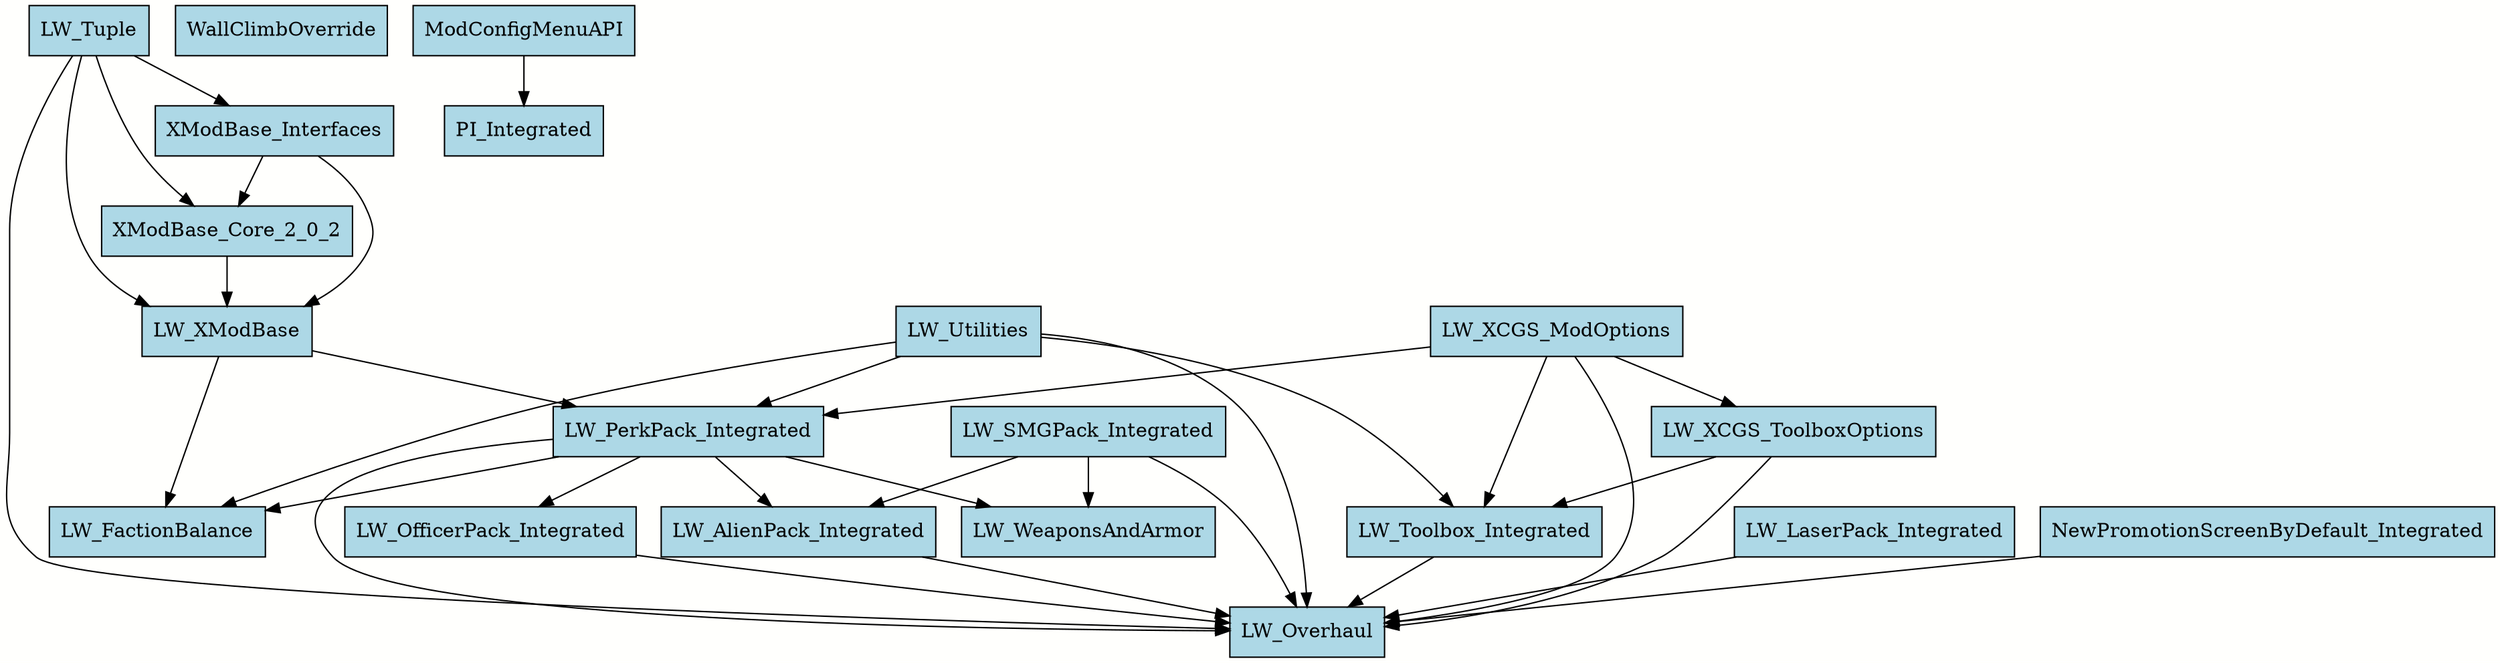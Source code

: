 digraph lw2 {
    bgcolor="#fffffd";
    node [shape=box style=filled fillcolor="lightblue"];

	LW_Tuple -> LW_Overhaul;
	LW_Tuple -> LW_XModBase;
	LW_Tuple -> XModBase_Core_2_0_2;
	LW_Tuple -> XModBase_Interfaces;

	XModBase_Interfaces -> LW_XModBase;
	XModBase_Interfaces -> XModBase_Core_2_0_2;

	XModBase_Core_2_0_2 -> LW_XModBase;

	LW_XModBase -> LW_PerkPack_Integrated;
	LW_XModBase -> LW_FactionBalance;

	WallClimbOverride;

	LW_Utilities -> LW_FactionBalance;
	LW_Utilities -> LW_Overhaul;
	LW_Utilities -> LW_PerkPack_Integrated;
	LW_Utilities -> LW_Toolbox_Integrated;

	ModConfigMenuAPI -> PI_Integrated;

	LW_XCGS_ModOptions -> LW_Overhaul;
	LW_XCGS_ModOptions -> LW_PerkPack_Integrated;
	LW_XCGS_ModOptions -> LW_Toolbox_Integrated;
	LW_XCGS_ModOptions -> LW_XCGS_ToolboxOptions;

	LW_XCGS_ToolboxOptions -> LW_Toolbox_Integrated;
	LW_XCGS_ToolboxOptions -> LW_Overhaul;

	LW_SMGPack_Integrated -> LW_Overhaul;
	LW_SMGPack_Integrated -> LW_AlienPack_Integrated;
	LW_SMGPack_Integrated -> LW_WeaponsAndArmor;

	LW_LaserPack_Integrated -> LW_Overhaul;

	NewPromotionScreenByDefault_Integrated -> LW_Overhaul;

	LW_PerkPack_Integrated -> LW_AlienPack_Integrated;
	LW_PerkPack_Integrated -> LW_FactionBalance;
	LW_PerkPack_Integrated -> LW_OfficerPack_Integrated;
	LW_PerkPack_Integrated -> LW_Overhaul;
	LW_PerkPack_Integrated -> LW_WeaponsAndArmor;

	LW_OfficerPack_Integrated -> LW_Overhaul;

	LW_AlienPack_Integrated -> LW_Overhaul;

	LW_Toolbox_Integrated -> LW_Overhaul;
}